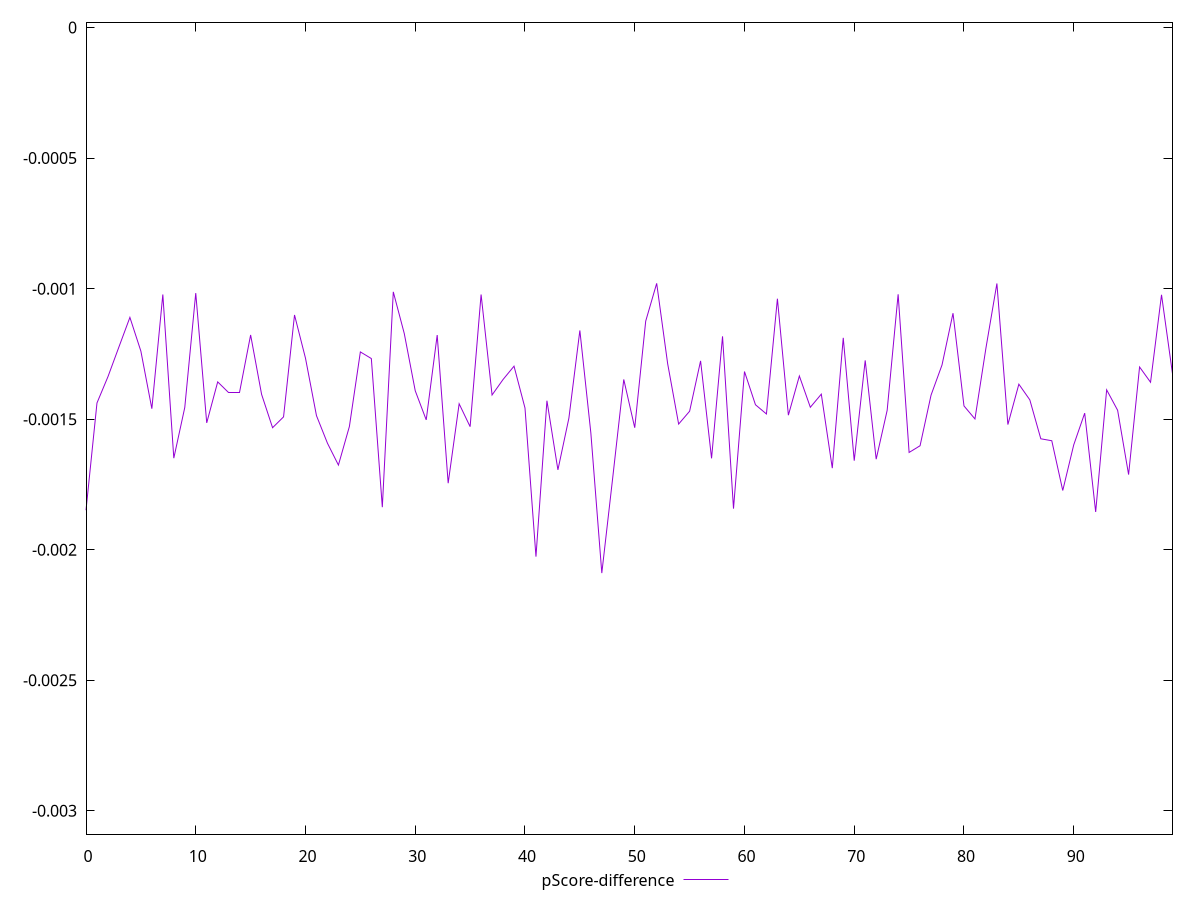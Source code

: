 reset

$pScoreDifference <<EOF
0 -0.0018487596630158976
1 -0.0014379717264442204
2 -0.0013373063518893336
3 -0.0012233682479748653
4 -0.0011101705783068683
5 -0.001239478065879096
6 -0.0014599558052975636
7 -0.0010224713187847456
8 -0.0016494002570319743
9 -0.0014552861533969619
10 -0.001017103709233691
11 -0.0015142197851768513
12 -0.001357217510677633
13 -0.0013963539268353475
14 -0.0013963539268353475
15 -0.00117754538255177
16 -0.0014050372860170413
17 -0.0015327594447052117
18 -0.0014912705392196024
19 -0.0011009201937923763
20 -0.0012666691866012325
21 -0.0014865260799258317
22 -0.00159205253024719
23 -0.001675833783482794
24 -0.001528006986739272
25 -0.001242455881202864
26 -0.0012678871405915615
27 -0.0018371161522633406
28 -0.0010123873112983794
29 -0.0011719794000453199
30 -0.0013912896994785484
31 -0.0015027570410768298
32 -0.0011777684360887442
33 -0.0017452682949468112
34 -0.0014411279326900228
35 -0.0015287756839915678
36 -0.0010224713187847456
37 -0.0014074163517208138
38 -0.0013481395806125285
39 -0.0012970235063872737
40 -0.0014572486607045132
41 -0.002026596611228282
42 -0.0014293511179421792
43 -0.0016942652759128762
44 -0.0014960708195370653
45 -0.0011602084656154865
46 -0.0015524744765258447
47 -0.0020895431812494314
48 -0.0017220713595069714
49 -0.0013478514880180814
50 -0.0015328500748036378
51 -0.0011243895554930994
52 -0.000979803281585978
53 -0.0012876535910899545
54 -0.0015187601353228164
55 -0.0014696361106040223
56 -0.00127671405930474
57 -0.0016501662082515356
58 -0.0011827582795278513
59 -0.001842619225289721
60 -0.0013175750079239545
61 -0.0014447661506877818
62 -0.0014801147087925015
63 -0.0010385679024075278
64 -0.0014847553540665581
65 -0.0013346082942211623
66 -0.0014544145635718708
67 -0.0014041459143594448
68 -0.0016876827507653624
69 -0.0011886248671296729
70 -0.001659041783572568
71 -0.001274858160221659
72 -0.001653328559361178
73 -0.001466257896536316
74 -0.001021669818498827
75 -0.001627492268951647
76 -0.0016017240874725003
77 -0.0014078840229336809
78 -0.001292352096595284
79 -0.0010941174667470355
80 -0.0014493235940538085
81 -0.0014991437113613948
82 -0.0012278890829540146
83 -0.0009802885052179189
84 -0.0015207412896285355
85 -0.001366050256620177
86 -0.0014260854632145437
87 -0.0015751513355559688
88 -0.0015826566691228283
89 -0.0017732891504753656
90 -0.0015984953774915711
91 -0.0014768947586600856
92 -0.0018554898688838417
93 -0.0013876267598680325
94 -0.0014659510747265792
95 -0.0017123058184773665
96 -0.0013001848815406003
97 -0.0013586245481382875
98 -0.0010236410282170594
99 -0.0013261727302198434
EOF

set key outside below
set xrange [0:99]
set yrange [-0.0030895431812494314:0.00002019671841402195]
set trange [-0.0030895431812494314:0.00002019671841402195]
set terminal svg size 640, 500 enhanced background rgb 'white'
set output "reports/report_00030_2021-02-24T20-42-31.540Z/mainthread-work-breakdown/samples/agenda/pScore-difference/values.svg"

plot $pScoreDifference title "pScore-difference" with line

reset
